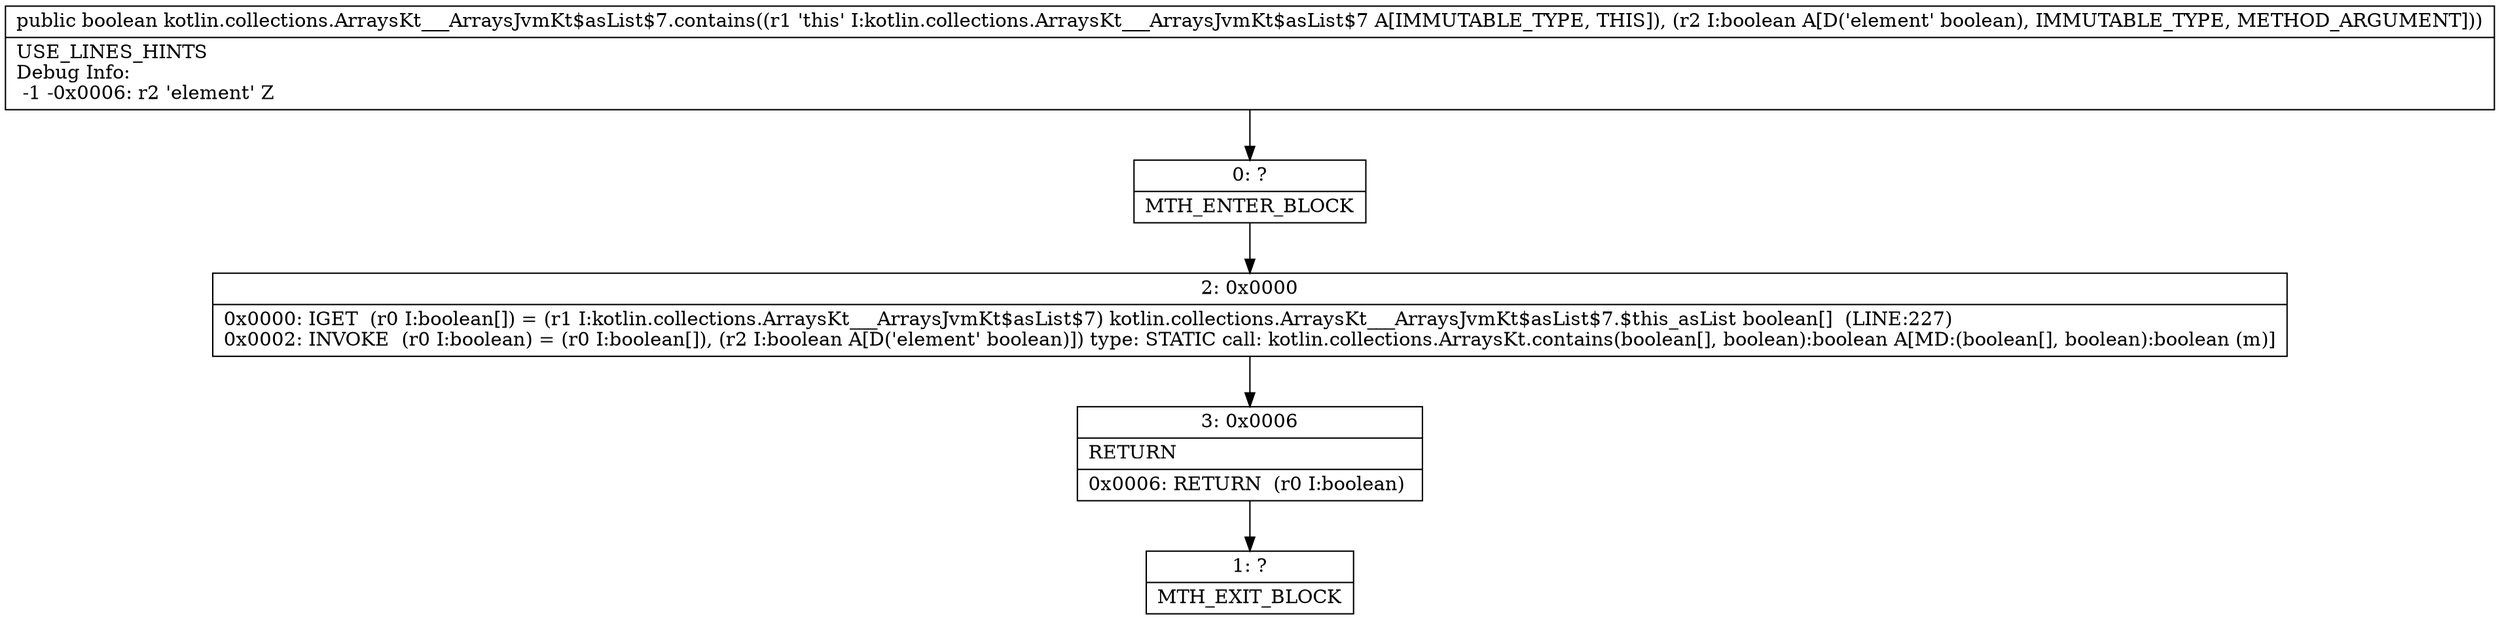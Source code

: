 digraph "CFG forkotlin.collections.ArraysKt___ArraysJvmKt$asList$7.contains(Z)Z" {
Node_0 [shape=record,label="{0\:\ ?|MTH_ENTER_BLOCK\l}"];
Node_2 [shape=record,label="{2\:\ 0x0000|0x0000: IGET  (r0 I:boolean[]) = (r1 I:kotlin.collections.ArraysKt___ArraysJvmKt$asList$7) kotlin.collections.ArraysKt___ArraysJvmKt$asList$7.$this_asList boolean[]  (LINE:227)\l0x0002: INVOKE  (r0 I:boolean) = (r0 I:boolean[]), (r2 I:boolean A[D('element' boolean)]) type: STATIC call: kotlin.collections.ArraysKt.contains(boolean[], boolean):boolean A[MD:(boolean[], boolean):boolean (m)]\l}"];
Node_3 [shape=record,label="{3\:\ 0x0006|RETURN\l|0x0006: RETURN  (r0 I:boolean) \l}"];
Node_1 [shape=record,label="{1\:\ ?|MTH_EXIT_BLOCK\l}"];
MethodNode[shape=record,label="{public boolean kotlin.collections.ArraysKt___ArraysJvmKt$asList$7.contains((r1 'this' I:kotlin.collections.ArraysKt___ArraysJvmKt$asList$7 A[IMMUTABLE_TYPE, THIS]), (r2 I:boolean A[D('element' boolean), IMMUTABLE_TYPE, METHOD_ARGUMENT]))  | USE_LINES_HINTS\lDebug Info:\l  \-1 \-0x0006: r2 'element' Z\l}"];
MethodNode -> Node_0;Node_0 -> Node_2;
Node_2 -> Node_3;
Node_3 -> Node_1;
}

